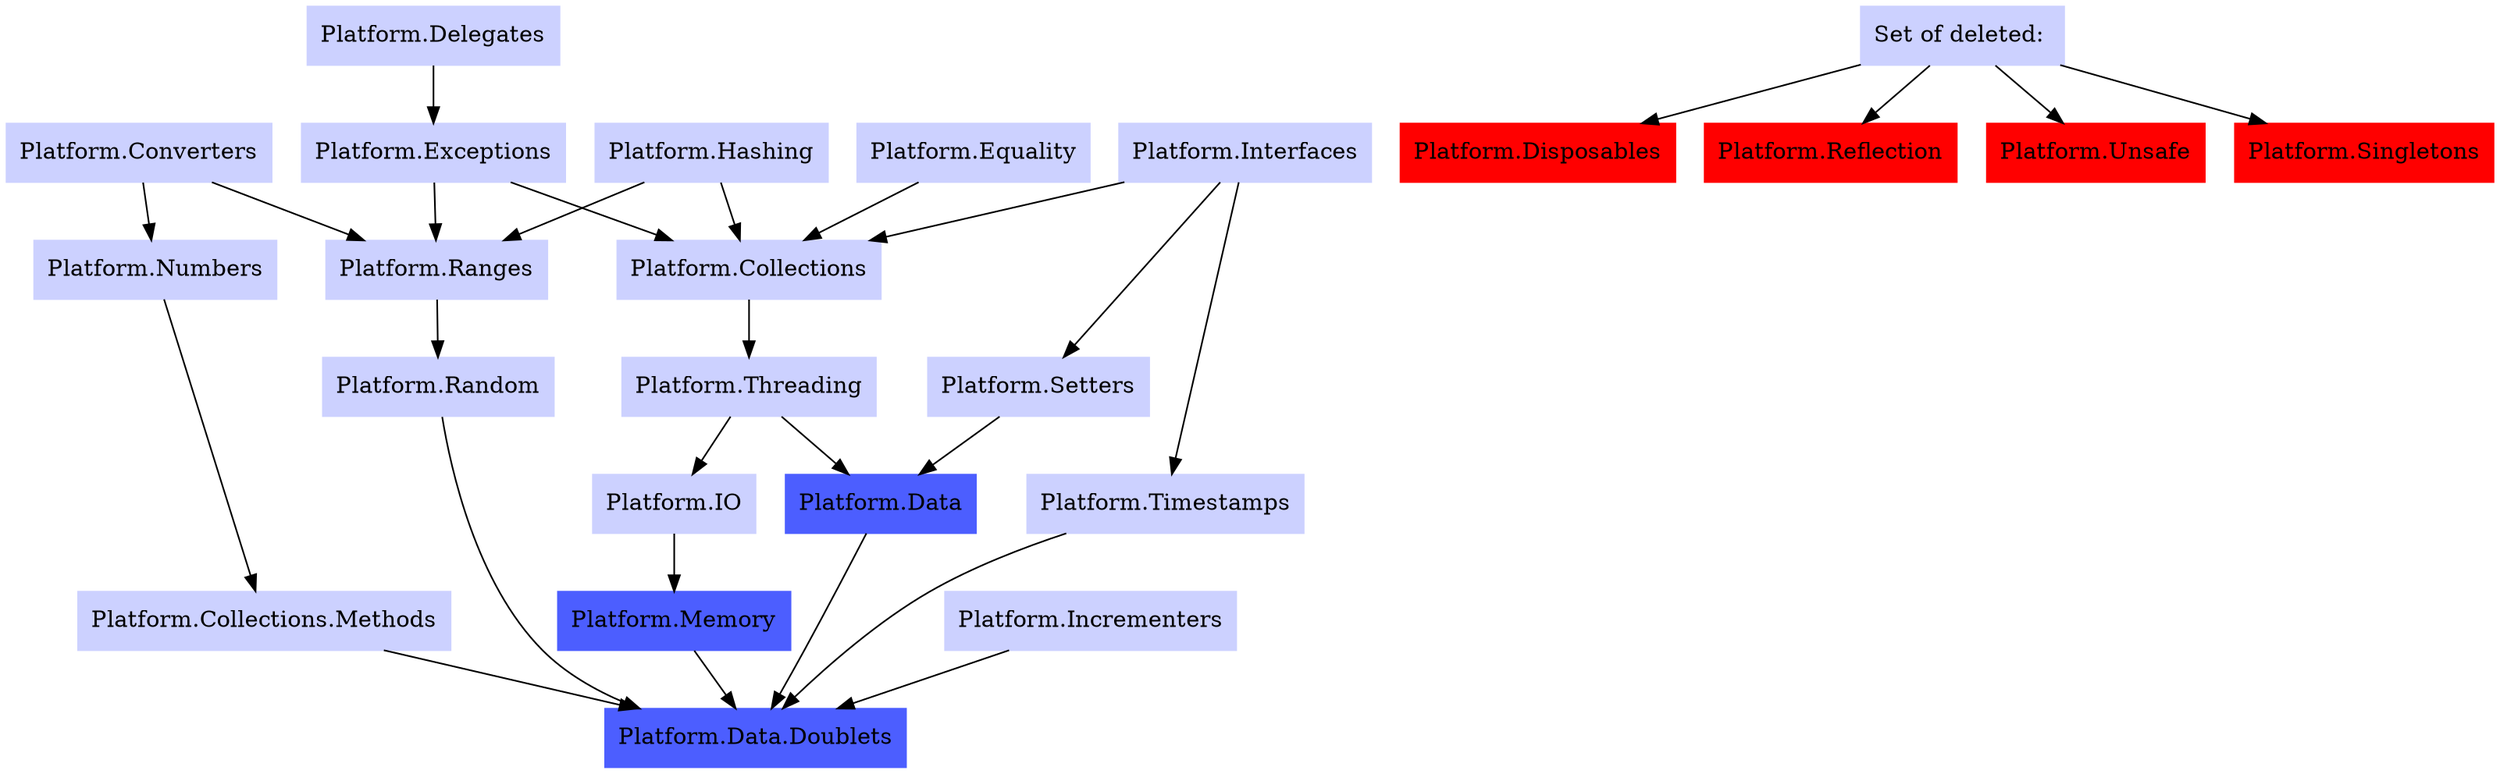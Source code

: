 digraph PlatformDataDoubletsDependencies 
{
  node [style=filled, color="0.650 0.200 1.000", shape="rectangle"]


  "Platform.Delegates" -> "Platform.Exceptions" 
  "Platform.Interfaces" -> "Platform.Collections"

  "Platform.Exceptions" -> "Platform.Ranges"
  "Platform.Converters" -> "Platform.Ranges"
  "Platform.Hashing" -> "Platform.Ranges"
  
  "Platform.Exceptions" -> "Platform.Collections"

  "Platform.Threading" -> "Platform.IO"

  "Platform.Collections" -> "Platform.Threading"

  "Platform.Converters" -> "Platform.Numbers"

  "Platform.Numbers" -> "Platform.Collections.Methods"

  "Platform.Ranges" -> "Platform.Random"

  "Platform.Interfaces" -> "Platform.Timestamps"

  "Platform.Interfaces" -> "Platform.Setters"

  "Platform.IO" -> "Platform.Memory"

  "Platform.Threading" -> "Platform.Data"
  "Platform.Setters" -> "Platform.Data"

  # "Platform.Random" -> "Platform.Collections" build requires 
  "Platform.Random" -> "Platform.Data.Doublets"
  
  "Platform.Timestamps" -> "Platform.Data.Doublets"
  "Platform.Collections.Methods" -> "Platform.Data.Doublets"
  "Platform.Memory" -> "Platform.Data.Doublets"
  "Platform.Data" -> "Platform.Data.Doublets"
  "Platform.Incrementers" -> "Platform.Data.Doublets"

  "Set of deleted: " -> "Platform.Disposables"
  "Set of deleted: " -> "Platform.Reflection"
  "Set of deleted: " -> "Platform.Unsafe"
  "Set of deleted: " -> "Platform.Singletons"

  "Platform.Hashing" -> "Platform.Collections"
  "Platform.Equality" -> "Platform.Collections"

  "Platform.Hashing" [href="https://github.com/linksplatform/Hashing"]
  "Platform.Equality" [href="https://github.com/linksplatform/Equality"]
  "Platform.Delegates" [href="https://github.com/linksplatform/Delegates"]
  "Platform.Exceptions" [href="https://github.com/linksplatform/Exceptions"]
  "Platform.Disposables" [color="1.000 1.000 1.000", href="https://github.com/linksplatform/Disposables"]
  "Platform.Unsafe" [color="1.000 1.000 1.000", href="https://github.com/linksplatform/Unsafe"]
  "Platform.Collections" [href="https://github.com/linksplatform/Collections"]
  "Platform.Converters" [href="https://github.com/linksplatform/Converters"]
  "Platform.Ranges" [href="https://github.com/linksplatform/Ranges"]
  "Platform.Interfaces" [href="https://github.com/linksplatform/Interfaces"]
  "Platform.Incrementers" [href="https://github.com/linksplatform/Incrementers"]
  "Platform.Reflection" [color="1.000 1.000 1.000", href="https://github.com/linksplatform/Reflection"]
  "Platform.IO" [href="https://github.com/linksplatform/IO"]
  "Platform.Threading" [href="https://github.com/linksplatform/Threading"]
  "Platform.Numbers" [href="https://github.com/linksplatform/Numbers"]
  "Platform.Setters" [href="https://github.com/linksplatform/Setters"]
  "Platform.Random" [href="https://github.com/linksplatform/Random"]
  "Platform.Timestamps" [href="https://github.com/linksplatform/Timestamps"]
  "Platform.Collections.Methods" [href="https://github.com/linksplatform/Collections.Methods"]
  "Platform.Singletons" [color="1.000 1.000 1.000", href="https://github.com/linksplatform/Singletons"]
  "Platform.Memory" [color="0.650 0.700 1.000", href="https://github.com/linksplatform/Memory"]
  "Platform.Data" [color="0.650 0.700 1.000", href="https://github.com/linksplatform/Data"]
  "Platform.Data.Doublets" [color="0.650 0.700 1.000", style=filled, href="https://github.com/linksplatform/Data.Doublets"]
}
